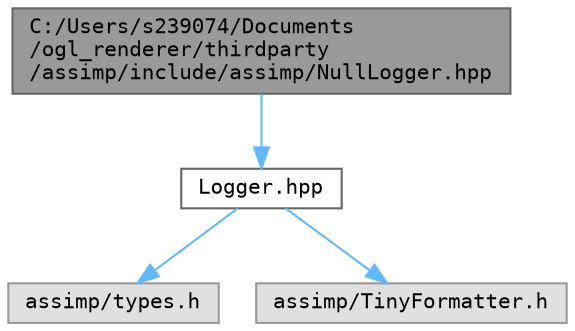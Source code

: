 digraph "C:/Users/s239074/Documents/ogl_renderer/thirdparty/assimp/include/assimp/NullLogger.hpp"
{
 // LATEX_PDF_SIZE
  bgcolor="transparent";
  edge [fontname=Terminal,fontsize=10,labelfontname=Helvetica,labelfontsize=10];
  node [fontname=Terminal,fontsize=10,shape=box,height=0.2,width=0.4];
  Node1 [label="C:/Users/s239074/Documents\l/ogl_renderer/thirdparty\l/assimp/include/assimp/NullLogger.hpp",height=0.2,width=0.4,color="gray40", fillcolor="grey60", style="filled", fontcolor="black",tooltip="Dummy logger."];
  Node1 -> Node2 [color="steelblue1",style="solid"];
  Node2 [label="Logger.hpp",height=0.2,width=0.4,color="grey40", fillcolor="white", style="filled",URL="$include_2assimp_2_logger_8hpp.html",tooltip="Abstract base class 'Logger', base of the logging system."];
  Node2 -> Node3 [color="steelblue1",style="solid"];
  Node3 [label="assimp/types.h",height=0.2,width=0.4,color="grey60", fillcolor="#E0E0E0", style="filled",tooltip=" "];
  Node2 -> Node4 [color="steelblue1",style="solid"];
  Node4 [label="assimp/TinyFormatter.h",height=0.2,width=0.4,color="grey60", fillcolor="#E0E0E0", style="filled",tooltip=" "];
}
